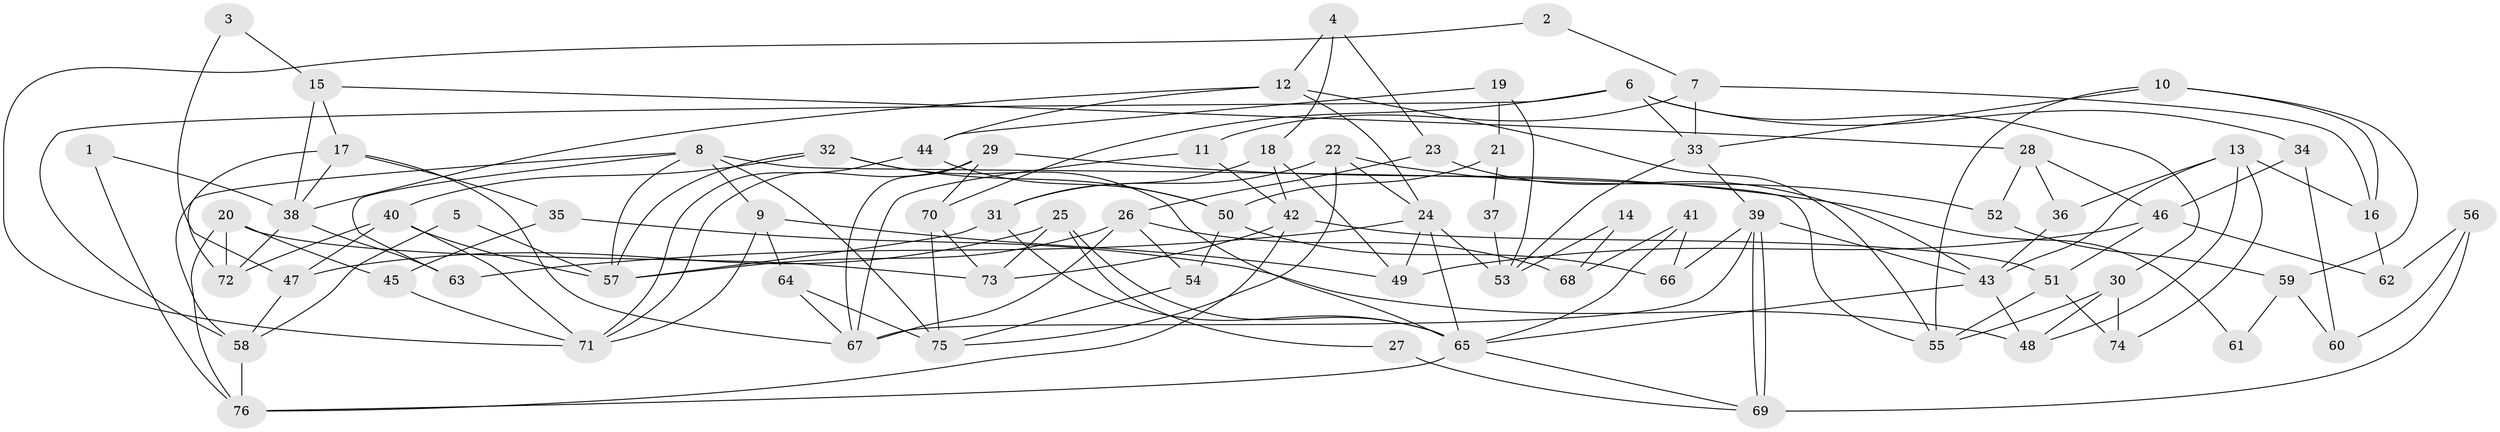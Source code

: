 // Generated by graph-tools (version 1.1) at 2025/11/02/27/25 16:11:20]
// undirected, 76 vertices, 152 edges
graph export_dot {
graph [start="1"]
  node [color=gray90,style=filled];
  1;
  2;
  3;
  4;
  5;
  6;
  7;
  8;
  9;
  10;
  11;
  12;
  13;
  14;
  15;
  16;
  17;
  18;
  19;
  20;
  21;
  22;
  23;
  24;
  25;
  26;
  27;
  28;
  29;
  30;
  31;
  32;
  33;
  34;
  35;
  36;
  37;
  38;
  39;
  40;
  41;
  42;
  43;
  44;
  45;
  46;
  47;
  48;
  49;
  50;
  51;
  52;
  53;
  54;
  55;
  56;
  57;
  58;
  59;
  60;
  61;
  62;
  63;
  64;
  65;
  66;
  67;
  68;
  69;
  70;
  71;
  72;
  73;
  74;
  75;
  76;
  1 -- 76;
  1 -- 38;
  2 -- 7;
  2 -- 71;
  3 -- 47;
  3 -- 15;
  4 -- 12;
  4 -- 23;
  4 -- 18;
  5 -- 58;
  5 -- 57;
  6 -- 70;
  6 -- 58;
  6 -- 30;
  6 -- 33;
  6 -- 34;
  7 -- 33;
  7 -- 16;
  7 -- 11;
  8 -- 58;
  8 -- 9;
  8 -- 55;
  8 -- 57;
  8 -- 63;
  8 -- 75;
  9 -- 71;
  9 -- 49;
  9 -- 64;
  10 -- 55;
  10 -- 33;
  10 -- 16;
  10 -- 59;
  11 -- 67;
  11 -- 42;
  12 -- 24;
  12 -- 55;
  12 -- 38;
  12 -- 44;
  13 -- 36;
  13 -- 74;
  13 -- 16;
  13 -- 43;
  13 -- 48;
  14 -- 68;
  14 -- 53;
  15 -- 38;
  15 -- 17;
  15 -- 28;
  16 -- 62;
  17 -- 38;
  17 -- 72;
  17 -- 35;
  17 -- 67;
  18 -- 31;
  18 -- 42;
  18 -- 49;
  19 -- 53;
  19 -- 44;
  19 -- 21;
  20 -- 45;
  20 -- 73;
  20 -- 72;
  20 -- 76;
  21 -- 50;
  21 -- 37;
  22 -- 75;
  22 -- 24;
  22 -- 31;
  22 -- 52;
  23 -- 26;
  23 -- 43;
  24 -- 65;
  24 -- 63;
  24 -- 49;
  24 -- 53;
  25 -- 73;
  25 -- 65;
  25 -- 27;
  25 -- 47;
  26 -- 57;
  26 -- 67;
  26 -- 54;
  26 -- 68;
  27 -- 69;
  28 -- 46;
  28 -- 36;
  28 -- 52;
  29 -- 71;
  29 -- 67;
  29 -- 61;
  29 -- 70;
  30 -- 55;
  30 -- 48;
  30 -- 74;
  31 -- 65;
  31 -- 57;
  32 -- 57;
  32 -- 65;
  32 -- 40;
  32 -- 50;
  33 -- 39;
  33 -- 53;
  34 -- 60;
  34 -- 46;
  35 -- 48;
  35 -- 45;
  36 -- 43;
  37 -- 53;
  38 -- 72;
  38 -- 63;
  39 -- 43;
  39 -- 69;
  39 -- 69;
  39 -- 66;
  39 -- 67;
  40 -- 57;
  40 -- 47;
  40 -- 71;
  40 -- 72;
  41 -- 66;
  41 -- 65;
  41 -- 68;
  42 -- 51;
  42 -- 73;
  42 -- 76;
  43 -- 48;
  43 -- 65;
  44 -- 50;
  44 -- 71;
  45 -- 71;
  46 -- 49;
  46 -- 51;
  46 -- 62;
  47 -- 58;
  50 -- 54;
  50 -- 66;
  51 -- 55;
  51 -- 74;
  52 -- 59;
  54 -- 75;
  56 -- 62;
  56 -- 69;
  56 -- 60;
  58 -- 76;
  59 -- 60;
  59 -- 61;
  64 -- 67;
  64 -- 75;
  65 -- 76;
  65 -- 69;
  70 -- 75;
  70 -- 73;
}

